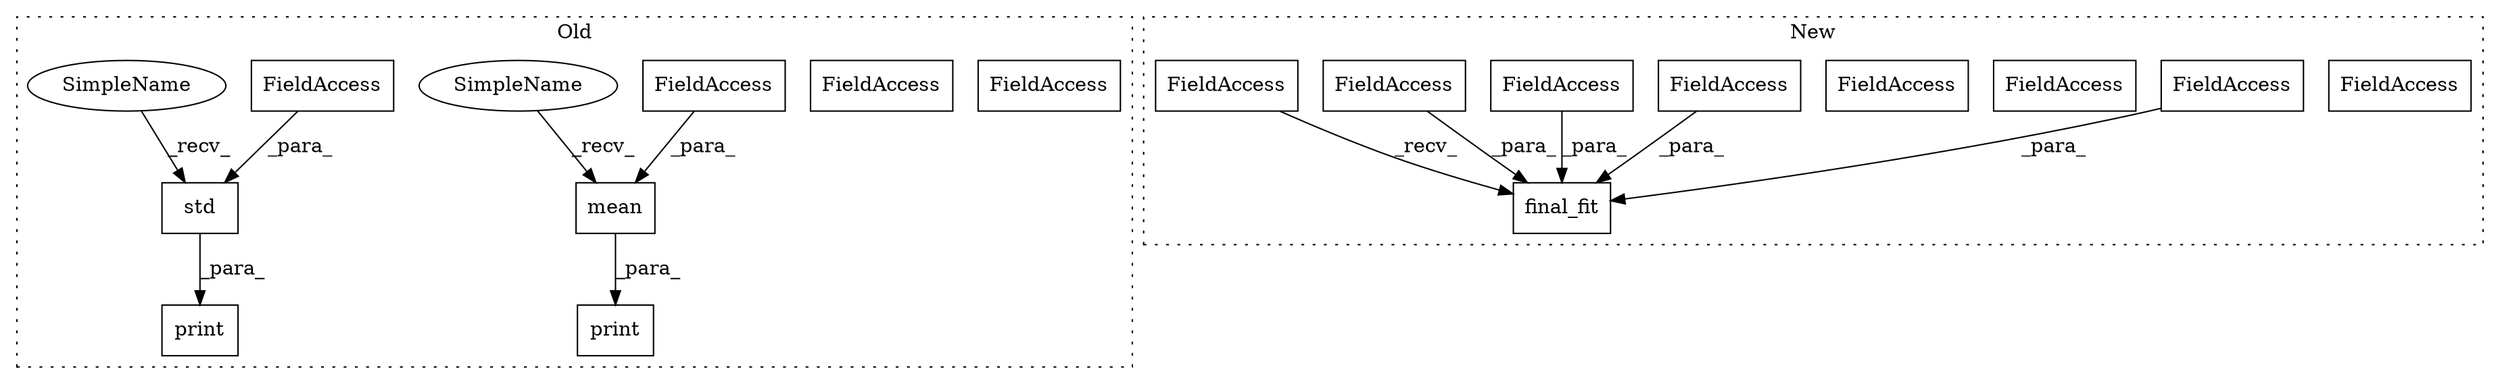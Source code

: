 digraph G {
subgraph cluster0 {
1 [label="print" a="32" s="1734,1757" l="6,1" shape="box"];
3 [label="std" a="32" s="1746,1756" l="4,1" shape="box"];
4 [label="mean" a="32" s="1713,1724" l="5,1" shape="box"];
5 [label="print" a="32" s="1701,1725" l="6,1" shape="box"];
6 [label="FieldAccess" a="22" s="1718" l="6" shape="box"];
7 [label="FieldAccess" a="22" s="1750" l="6" shape="box"];
15 [label="FieldAccess" a="22" s="1750" l="6" shape="box"];
16 [label="FieldAccess" a="22" s="1718" l="6" shape="box"];
17 [label="SimpleName" a="42" s="1707" l="5" shape="ellipse"];
18 [label="SimpleName" a="42" s="1740" l="5" shape="ellipse"];
label = "Old";
style="dotted";
}
subgraph cluster1 {
2 [label="final_fit" a="32" s="1631,1688" l="10,1" shape="box"];
8 [label="FieldAccess" a="22" s="1671" l="12" shape="box"];
9 [label="FieldAccess" a="22" s="1649" l="7" shape="box"];
10 [label="FieldAccess" a="22" s="1557" l="12" shape="box"];
11 [label="FieldAccess" a="22" s="1657" l="6" shape="box"];
12 [label="FieldAccess" a="22" s="1671" l="12" shape="box"];
13 [label="FieldAccess" a="22" s="1657" l="6" shape="box"];
14 [label="FieldAccess" a="22" s="1641" l="7" shape="box"];
19 [label="FieldAccess" a="22" s="1627" l="3" shape="box"];
label = "New";
style="dotted";
}
3 -> 1 [label="_para_"];
4 -> 5 [label="_para_"];
9 -> 2 [label="_para_"];
12 -> 2 [label="_para_"];
13 -> 2 [label="_para_"];
14 -> 2 [label="_para_"];
15 -> 3 [label="_para_"];
16 -> 4 [label="_para_"];
17 -> 4 [label="_recv_"];
18 -> 3 [label="_recv_"];
19 -> 2 [label="_recv_"];
}